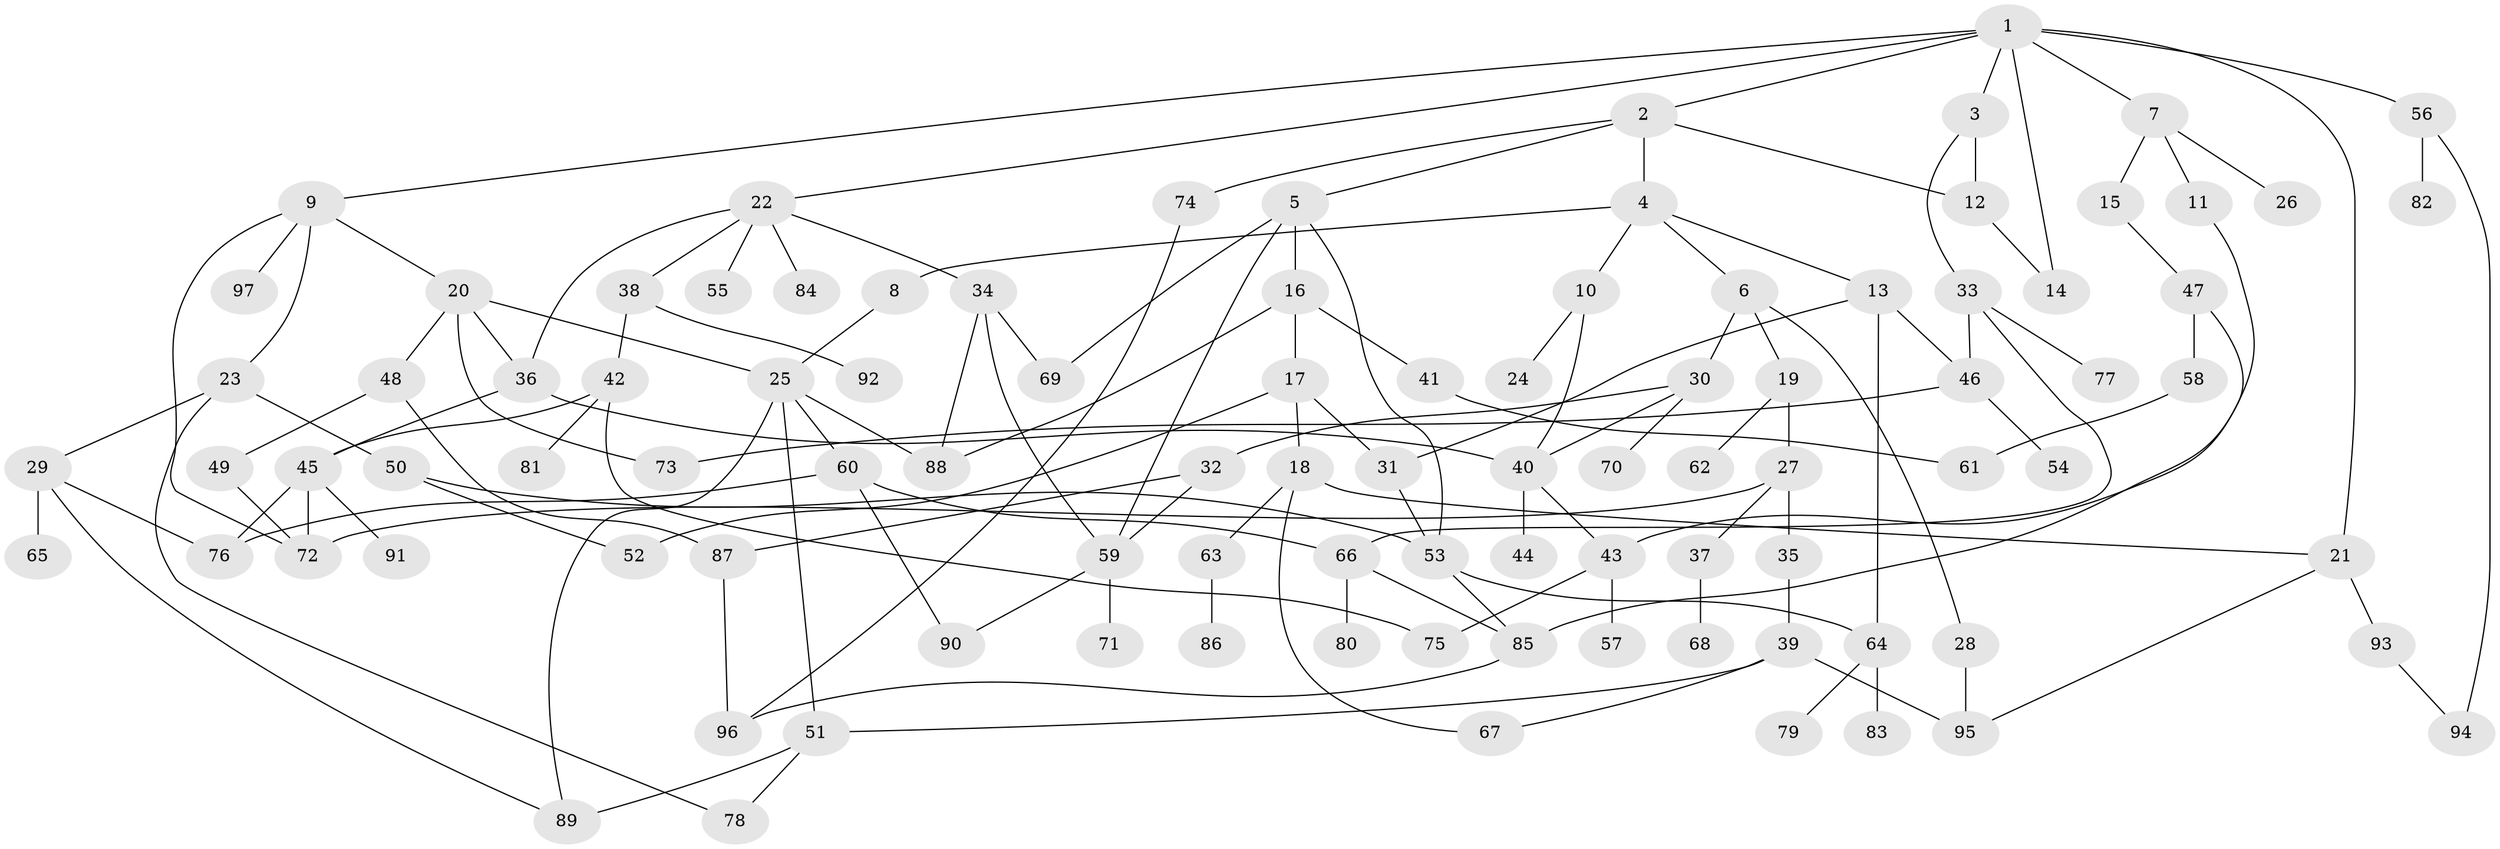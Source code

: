 // coarse degree distribution, {7: 0.03389830508474576, 5: 0.11864406779661017, 6: 0.01694915254237288, 4: 0.2711864406779661, 3: 0.1864406779661017, 9: 0.01694915254237288, 2: 0.2033898305084746, 1: 0.15254237288135594}
// Generated by graph-tools (version 1.1) at 2025/48/03/04/25 22:48:40]
// undirected, 97 vertices, 139 edges
graph export_dot {
  node [color=gray90,style=filled];
  1;
  2;
  3;
  4;
  5;
  6;
  7;
  8;
  9;
  10;
  11;
  12;
  13;
  14;
  15;
  16;
  17;
  18;
  19;
  20;
  21;
  22;
  23;
  24;
  25;
  26;
  27;
  28;
  29;
  30;
  31;
  32;
  33;
  34;
  35;
  36;
  37;
  38;
  39;
  40;
  41;
  42;
  43;
  44;
  45;
  46;
  47;
  48;
  49;
  50;
  51;
  52;
  53;
  54;
  55;
  56;
  57;
  58;
  59;
  60;
  61;
  62;
  63;
  64;
  65;
  66;
  67;
  68;
  69;
  70;
  71;
  72;
  73;
  74;
  75;
  76;
  77;
  78;
  79;
  80;
  81;
  82;
  83;
  84;
  85;
  86;
  87;
  88;
  89;
  90;
  91;
  92;
  93;
  94;
  95;
  96;
  97;
  1 -- 2;
  1 -- 3;
  1 -- 7;
  1 -- 9;
  1 -- 21;
  1 -- 22;
  1 -- 56;
  1 -- 14;
  2 -- 4;
  2 -- 5;
  2 -- 74;
  2 -- 12;
  3 -- 12;
  3 -- 33;
  4 -- 6;
  4 -- 8;
  4 -- 10;
  4 -- 13;
  5 -- 16;
  5 -- 59;
  5 -- 69;
  5 -- 53;
  6 -- 19;
  6 -- 28;
  6 -- 30;
  7 -- 11;
  7 -- 15;
  7 -- 26;
  8 -- 25;
  9 -- 20;
  9 -- 23;
  9 -- 97;
  9 -- 72;
  10 -- 24;
  10 -- 40;
  11 -- 43;
  12 -- 14;
  13 -- 31;
  13 -- 46;
  13 -- 64;
  15 -- 47;
  16 -- 17;
  16 -- 41;
  16 -- 88;
  17 -- 18;
  17 -- 52;
  17 -- 31;
  18 -- 63;
  18 -- 67;
  18 -- 21;
  19 -- 27;
  19 -- 62;
  20 -- 36;
  20 -- 48;
  20 -- 73;
  20 -- 25;
  21 -- 93;
  21 -- 95;
  22 -- 34;
  22 -- 38;
  22 -- 55;
  22 -- 84;
  22 -- 36;
  23 -- 29;
  23 -- 50;
  23 -- 78;
  25 -- 60;
  25 -- 89;
  25 -- 88;
  25 -- 51;
  27 -- 35;
  27 -- 37;
  27 -- 72;
  28 -- 95;
  29 -- 65;
  29 -- 89;
  29 -- 76;
  30 -- 32;
  30 -- 70;
  30 -- 40;
  31 -- 53;
  32 -- 59;
  32 -- 87;
  33 -- 66;
  33 -- 77;
  33 -- 46;
  34 -- 88;
  34 -- 69;
  34 -- 59;
  35 -- 39;
  36 -- 40;
  36 -- 45;
  37 -- 68;
  38 -- 42;
  38 -- 92;
  39 -- 51;
  39 -- 95;
  39 -- 67;
  40 -- 43;
  40 -- 44;
  41 -- 61;
  42 -- 45;
  42 -- 81;
  42 -- 75;
  43 -- 57;
  43 -- 75;
  45 -- 91;
  45 -- 76;
  45 -- 72;
  46 -- 54;
  46 -- 73;
  47 -- 58;
  47 -- 85;
  48 -- 49;
  48 -- 87;
  49 -- 72;
  50 -- 53;
  50 -- 52;
  51 -- 78;
  51 -- 89;
  53 -- 85;
  53 -- 64;
  56 -- 82;
  56 -- 94;
  58 -- 61;
  59 -- 71;
  59 -- 90;
  60 -- 76;
  60 -- 90;
  60 -- 66;
  63 -- 86;
  64 -- 79;
  64 -- 83;
  66 -- 80;
  66 -- 85;
  74 -- 96;
  85 -- 96;
  87 -- 96;
  93 -- 94;
}
